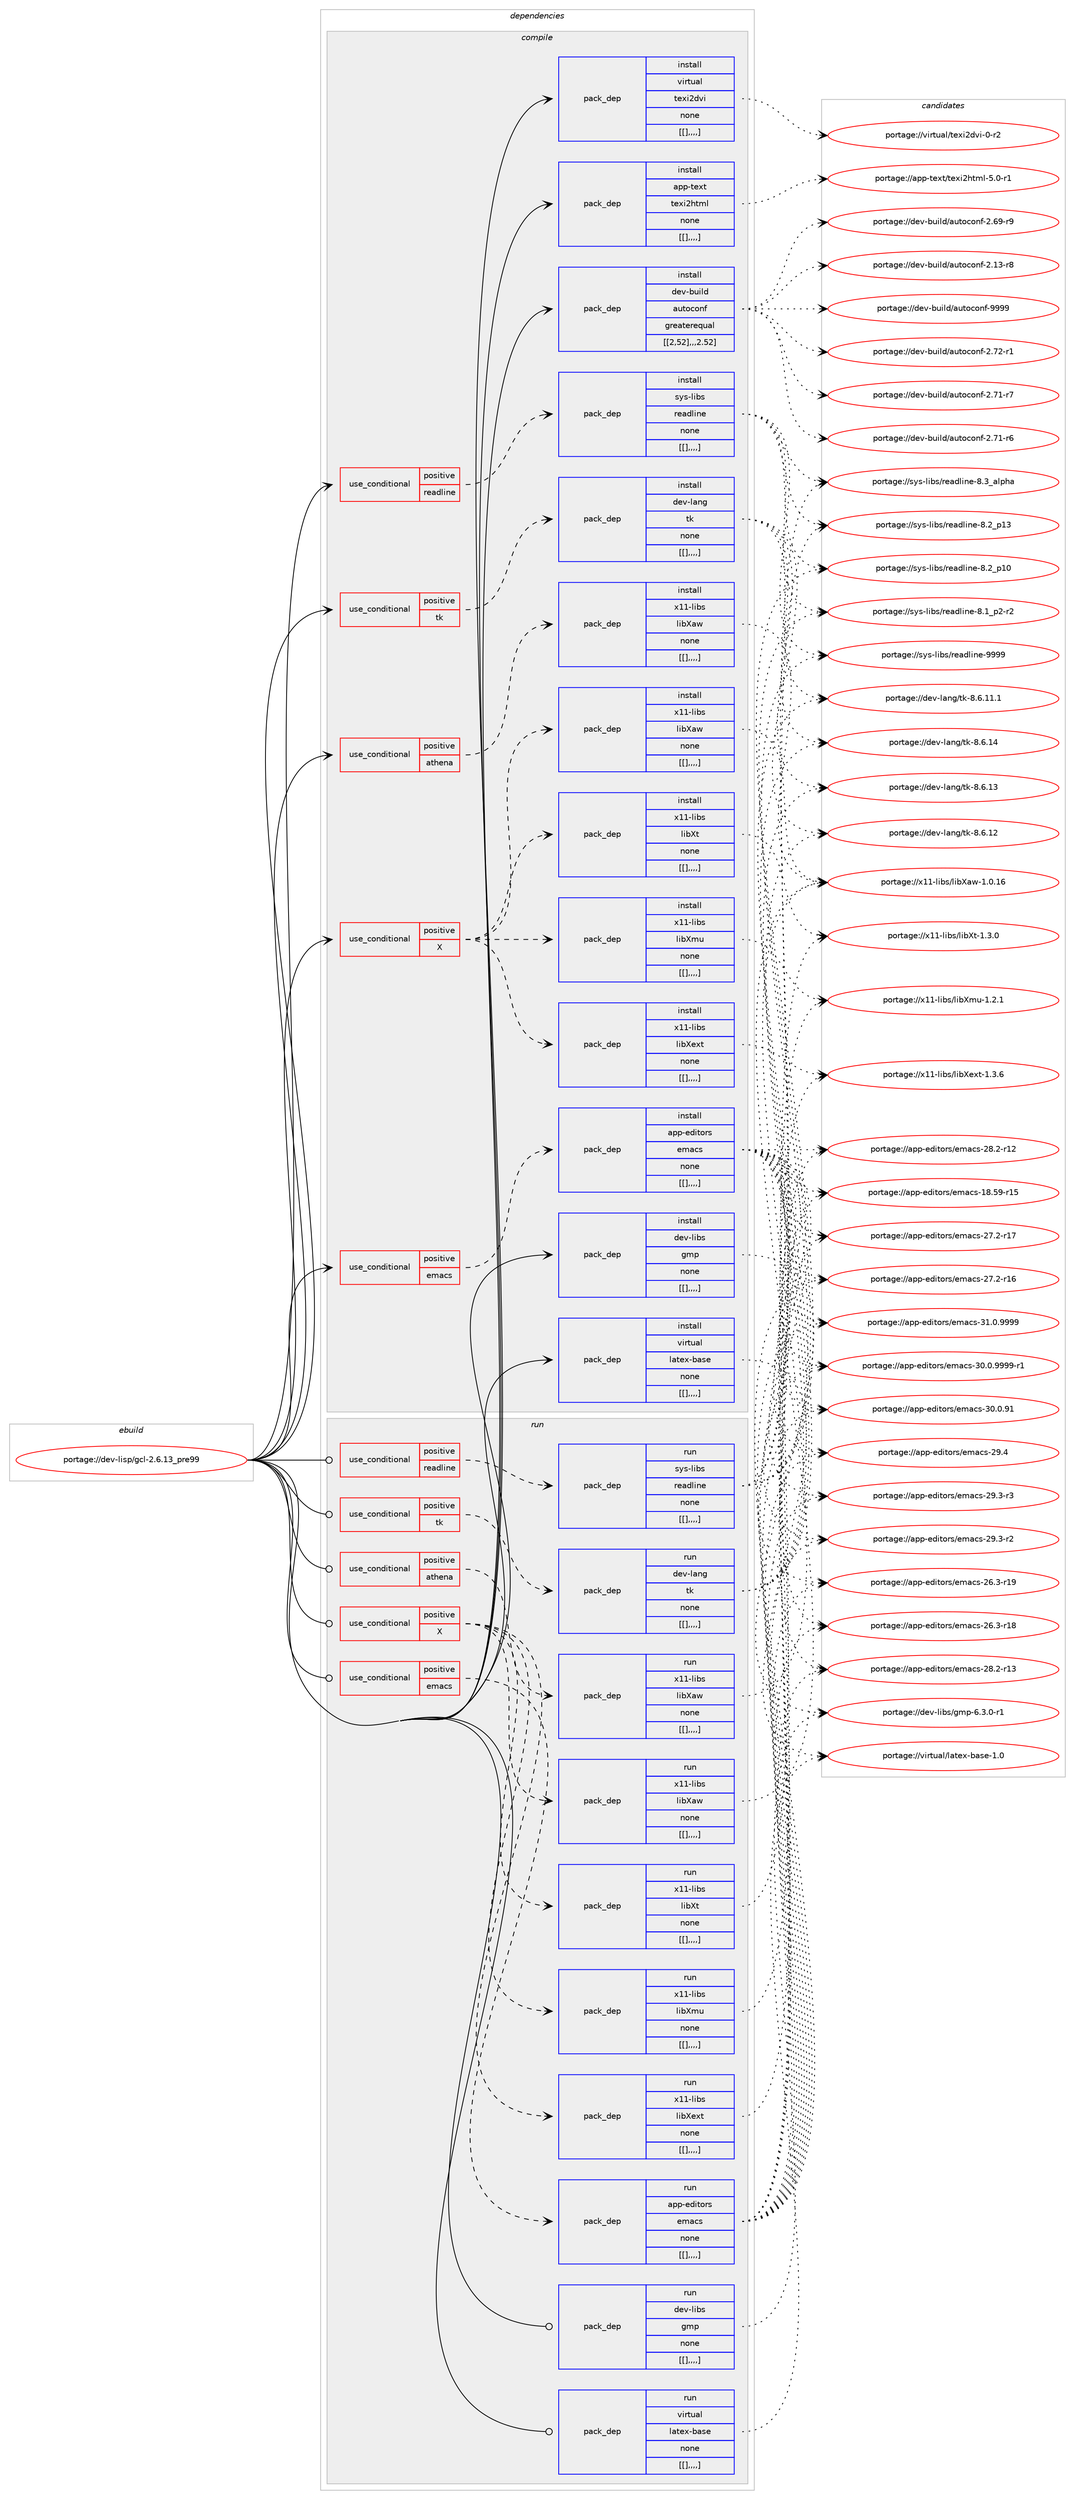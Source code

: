 digraph prolog {

# *************
# Graph options
# *************

newrank=true;
concentrate=true;
compound=true;
graph [rankdir=LR,fontname=Helvetica,fontsize=10,ranksep=1.5];#, ranksep=2.5, nodesep=0.2];
edge  [arrowhead=vee];
node  [fontname=Helvetica,fontsize=10];

# **********
# The ebuild
# **********

subgraph cluster_leftcol {
color=gray;
label=<<i>ebuild</i>>;
id [label="portage://dev-lisp/gcl-2.6.13_pre99", color=red, width=4, href="../dev-lisp/gcl-2.6.13_pre99.svg"];
}

# ****************
# The dependencies
# ****************

subgraph cluster_midcol {
color=gray;
label=<<i>dependencies</i>>;
subgraph cluster_compile {
fillcolor="#eeeeee";
style=filled;
label=<<i>compile</i>>;
subgraph cond29410 {
dependency117045 [label=<<TABLE BORDER="0" CELLBORDER="1" CELLSPACING="0" CELLPADDING="4"><TR><TD ROWSPAN="3" CELLPADDING="10">use_conditional</TD></TR><TR><TD>positive</TD></TR><TR><TD>X</TD></TR></TABLE>>, shape=none, color=red];
subgraph pack86466 {
dependency117046 [label=<<TABLE BORDER="0" CELLBORDER="1" CELLSPACING="0" CELLPADDING="4" WIDTH="220"><TR><TD ROWSPAN="6" CELLPADDING="30">pack_dep</TD></TR><TR><TD WIDTH="110">install</TD></TR><TR><TD>x11-libs</TD></TR><TR><TD>libXt</TD></TR><TR><TD>none</TD></TR><TR><TD>[[],,,,]</TD></TR></TABLE>>, shape=none, color=blue];
}
dependency117045:e -> dependency117046:w [weight=20,style="dashed",arrowhead="vee"];
subgraph pack86467 {
dependency117047 [label=<<TABLE BORDER="0" CELLBORDER="1" CELLSPACING="0" CELLPADDING="4" WIDTH="220"><TR><TD ROWSPAN="6" CELLPADDING="30">pack_dep</TD></TR><TR><TD WIDTH="110">install</TD></TR><TR><TD>x11-libs</TD></TR><TR><TD>libXext</TD></TR><TR><TD>none</TD></TR><TR><TD>[[],,,,]</TD></TR></TABLE>>, shape=none, color=blue];
}
dependency117045:e -> dependency117047:w [weight=20,style="dashed",arrowhead="vee"];
subgraph pack86468 {
dependency117048 [label=<<TABLE BORDER="0" CELLBORDER="1" CELLSPACING="0" CELLPADDING="4" WIDTH="220"><TR><TD ROWSPAN="6" CELLPADDING="30">pack_dep</TD></TR><TR><TD WIDTH="110">install</TD></TR><TR><TD>x11-libs</TD></TR><TR><TD>libXmu</TD></TR><TR><TD>none</TD></TR><TR><TD>[[],,,,]</TD></TR></TABLE>>, shape=none, color=blue];
}
dependency117045:e -> dependency117048:w [weight=20,style="dashed",arrowhead="vee"];
subgraph pack86469 {
dependency117049 [label=<<TABLE BORDER="0" CELLBORDER="1" CELLSPACING="0" CELLPADDING="4" WIDTH="220"><TR><TD ROWSPAN="6" CELLPADDING="30">pack_dep</TD></TR><TR><TD WIDTH="110">install</TD></TR><TR><TD>x11-libs</TD></TR><TR><TD>libXaw</TD></TR><TR><TD>none</TD></TR><TR><TD>[[],,,,]</TD></TR></TABLE>>, shape=none, color=blue];
}
dependency117045:e -> dependency117049:w [weight=20,style="dashed",arrowhead="vee"];
}
id:e -> dependency117045:w [weight=20,style="solid",arrowhead="vee"];
subgraph cond29411 {
dependency117050 [label=<<TABLE BORDER="0" CELLBORDER="1" CELLSPACING="0" CELLPADDING="4"><TR><TD ROWSPAN="3" CELLPADDING="10">use_conditional</TD></TR><TR><TD>positive</TD></TR><TR><TD>athena</TD></TR></TABLE>>, shape=none, color=red];
subgraph pack86470 {
dependency117051 [label=<<TABLE BORDER="0" CELLBORDER="1" CELLSPACING="0" CELLPADDING="4" WIDTH="220"><TR><TD ROWSPAN="6" CELLPADDING="30">pack_dep</TD></TR><TR><TD WIDTH="110">install</TD></TR><TR><TD>x11-libs</TD></TR><TR><TD>libXaw</TD></TR><TR><TD>none</TD></TR><TR><TD>[[],,,,]</TD></TR></TABLE>>, shape=none, color=blue];
}
dependency117050:e -> dependency117051:w [weight=20,style="dashed",arrowhead="vee"];
}
id:e -> dependency117050:w [weight=20,style="solid",arrowhead="vee"];
subgraph cond29412 {
dependency117052 [label=<<TABLE BORDER="0" CELLBORDER="1" CELLSPACING="0" CELLPADDING="4"><TR><TD ROWSPAN="3" CELLPADDING="10">use_conditional</TD></TR><TR><TD>positive</TD></TR><TR><TD>emacs</TD></TR></TABLE>>, shape=none, color=red];
subgraph pack86471 {
dependency117053 [label=<<TABLE BORDER="0" CELLBORDER="1" CELLSPACING="0" CELLPADDING="4" WIDTH="220"><TR><TD ROWSPAN="6" CELLPADDING="30">pack_dep</TD></TR><TR><TD WIDTH="110">install</TD></TR><TR><TD>app-editors</TD></TR><TR><TD>emacs</TD></TR><TR><TD>none</TD></TR><TR><TD>[[],,,,]</TD></TR></TABLE>>, shape=none, color=blue];
}
dependency117052:e -> dependency117053:w [weight=20,style="dashed",arrowhead="vee"];
}
id:e -> dependency117052:w [weight=20,style="solid",arrowhead="vee"];
subgraph cond29413 {
dependency117054 [label=<<TABLE BORDER="0" CELLBORDER="1" CELLSPACING="0" CELLPADDING="4"><TR><TD ROWSPAN="3" CELLPADDING="10">use_conditional</TD></TR><TR><TD>positive</TD></TR><TR><TD>readline</TD></TR></TABLE>>, shape=none, color=red];
subgraph pack86472 {
dependency117055 [label=<<TABLE BORDER="0" CELLBORDER="1" CELLSPACING="0" CELLPADDING="4" WIDTH="220"><TR><TD ROWSPAN="6" CELLPADDING="30">pack_dep</TD></TR><TR><TD WIDTH="110">install</TD></TR><TR><TD>sys-libs</TD></TR><TR><TD>readline</TD></TR><TR><TD>none</TD></TR><TR><TD>[[],,,,]</TD></TR></TABLE>>, shape=none, color=blue];
}
dependency117054:e -> dependency117055:w [weight=20,style="dashed",arrowhead="vee"];
}
id:e -> dependency117054:w [weight=20,style="solid",arrowhead="vee"];
subgraph cond29414 {
dependency117056 [label=<<TABLE BORDER="0" CELLBORDER="1" CELLSPACING="0" CELLPADDING="4"><TR><TD ROWSPAN="3" CELLPADDING="10">use_conditional</TD></TR><TR><TD>positive</TD></TR><TR><TD>tk</TD></TR></TABLE>>, shape=none, color=red];
subgraph pack86473 {
dependency117057 [label=<<TABLE BORDER="0" CELLBORDER="1" CELLSPACING="0" CELLPADDING="4" WIDTH="220"><TR><TD ROWSPAN="6" CELLPADDING="30">pack_dep</TD></TR><TR><TD WIDTH="110">install</TD></TR><TR><TD>dev-lang</TD></TR><TR><TD>tk</TD></TR><TR><TD>none</TD></TR><TR><TD>[[],,,,]</TD></TR></TABLE>>, shape=none, color=blue];
}
dependency117056:e -> dependency117057:w [weight=20,style="dashed",arrowhead="vee"];
}
id:e -> dependency117056:w [weight=20,style="solid",arrowhead="vee"];
subgraph pack86474 {
dependency117058 [label=<<TABLE BORDER="0" CELLBORDER="1" CELLSPACING="0" CELLPADDING="4" WIDTH="220"><TR><TD ROWSPAN="6" CELLPADDING="30">pack_dep</TD></TR><TR><TD WIDTH="110">install</TD></TR><TR><TD>app-text</TD></TR><TR><TD>texi2html</TD></TR><TR><TD>none</TD></TR><TR><TD>[[],,,,]</TD></TR></TABLE>>, shape=none, color=blue];
}
id:e -> dependency117058:w [weight=20,style="solid",arrowhead="vee"];
subgraph pack86475 {
dependency117059 [label=<<TABLE BORDER="0" CELLBORDER="1" CELLSPACING="0" CELLPADDING="4" WIDTH="220"><TR><TD ROWSPAN="6" CELLPADDING="30">pack_dep</TD></TR><TR><TD WIDTH="110">install</TD></TR><TR><TD>dev-build</TD></TR><TR><TD>autoconf</TD></TR><TR><TD>greaterequal</TD></TR><TR><TD>[[2,52],,,2.52]</TD></TR></TABLE>>, shape=none, color=blue];
}
id:e -> dependency117059:w [weight=20,style="solid",arrowhead="vee"];
subgraph pack86476 {
dependency117060 [label=<<TABLE BORDER="0" CELLBORDER="1" CELLSPACING="0" CELLPADDING="4" WIDTH="220"><TR><TD ROWSPAN="6" CELLPADDING="30">pack_dep</TD></TR><TR><TD WIDTH="110">install</TD></TR><TR><TD>dev-libs</TD></TR><TR><TD>gmp</TD></TR><TR><TD>none</TD></TR><TR><TD>[[],,,,]</TD></TR></TABLE>>, shape=none, color=blue];
}
id:e -> dependency117060:w [weight=20,style="solid",arrowhead="vee"];
subgraph pack86477 {
dependency117061 [label=<<TABLE BORDER="0" CELLBORDER="1" CELLSPACING="0" CELLPADDING="4" WIDTH="220"><TR><TD ROWSPAN="6" CELLPADDING="30">pack_dep</TD></TR><TR><TD WIDTH="110">install</TD></TR><TR><TD>virtual</TD></TR><TR><TD>latex-base</TD></TR><TR><TD>none</TD></TR><TR><TD>[[],,,,]</TD></TR></TABLE>>, shape=none, color=blue];
}
id:e -> dependency117061:w [weight=20,style="solid",arrowhead="vee"];
subgraph pack86478 {
dependency117062 [label=<<TABLE BORDER="0" CELLBORDER="1" CELLSPACING="0" CELLPADDING="4" WIDTH="220"><TR><TD ROWSPAN="6" CELLPADDING="30">pack_dep</TD></TR><TR><TD WIDTH="110">install</TD></TR><TR><TD>virtual</TD></TR><TR><TD>texi2dvi</TD></TR><TR><TD>none</TD></TR><TR><TD>[[],,,,]</TD></TR></TABLE>>, shape=none, color=blue];
}
id:e -> dependency117062:w [weight=20,style="solid",arrowhead="vee"];
}
subgraph cluster_compileandrun {
fillcolor="#eeeeee";
style=filled;
label=<<i>compile and run</i>>;
}
subgraph cluster_run {
fillcolor="#eeeeee";
style=filled;
label=<<i>run</i>>;
subgraph cond29415 {
dependency117063 [label=<<TABLE BORDER="0" CELLBORDER="1" CELLSPACING="0" CELLPADDING="4"><TR><TD ROWSPAN="3" CELLPADDING="10">use_conditional</TD></TR><TR><TD>positive</TD></TR><TR><TD>X</TD></TR></TABLE>>, shape=none, color=red];
subgraph pack86479 {
dependency117064 [label=<<TABLE BORDER="0" CELLBORDER="1" CELLSPACING="0" CELLPADDING="4" WIDTH="220"><TR><TD ROWSPAN="6" CELLPADDING="30">pack_dep</TD></TR><TR><TD WIDTH="110">run</TD></TR><TR><TD>x11-libs</TD></TR><TR><TD>libXt</TD></TR><TR><TD>none</TD></TR><TR><TD>[[],,,,]</TD></TR></TABLE>>, shape=none, color=blue];
}
dependency117063:e -> dependency117064:w [weight=20,style="dashed",arrowhead="vee"];
subgraph pack86480 {
dependency117065 [label=<<TABLE BORDER="0" CELLBORDER="1" CELLSPACING="0" CELLPADDING="4" WIDTH="220"><TR><TD ROWSPAN="6" CELLPADDING="30">pack_dep</TD></TR><TR><TD WIDTH="110">run</TD></TR><TR><TD>x11-libs</TD></TR><TR><TD>libXext</TD></TR><TR><TD>none</TD></TR><TR><TD>[[],,,,]</TD></TR></TABLE>>, shape=none, color=blue];
}
dependency117063:e -> dependency117065:w [weight=20,style="dashed",arrowhead="vee"];
subgraph pack86481 {
dependency117066 [label=<<TABLE BORDER="0" CELLBORDER="1" CELLSPACING="0" CELLPADDING="4" WIDTH="220"><TR><TD ROWSPAN="6" CELLPADDING="30">pack_dep</TD></TR><TR><TD WIDTH="110">run</TD></TR><TR><TD>x11-libs</TD></TR><TR><TD>libXmu</TD></TR><TR><TD>none</TD></TR><TR><TD>[[],,,,]</TD></TR></TABLE>>, shape=none, color=blue];
}
dependency117063:e -> dependency117066:w [weight=20,style="dashed",arrowhead="vee"];
subgraph pack86482 {
dependency117067 [label=<<TABLE BORDER="0" CELLBORDER="1" CELLSPACING="0" CELLPADDING="4" WIDTH="220"><TR><TD ROWSPAN="6" CELLPADDING="30">pack_dep</TD></TR><TR><TD WIDTH="110">run</TD></TR><TR><TD>x11-libs</TD></TR><TR><TD>libXaw</TD></TR><TR><TD>none</TD></TR><TR><TD>[[],,,,]</TD></TR></TABLE>>, shape=none, color=blue];
}
dependency117063:e -> dependency117067:w [weight=20,style="dashed",arrowhead="vee"];
}
id:e -> dependency117063:w [weight=20,style="solid",arrowhead="odot"];
subgraph cond29416 {
dependency117068 [label=<<TABLE BORDER="0" CELLBORDER="1" CELLSPACING="0" CELLPADDING="4"><TR><TD ROWSPAN="3" CELLPADDING="10">use_conditional</TD></TR><TR><TD>positive</TD></TR><TR><TD>athena</TD></TR></TABLE>>, shape=none, color=red];
subgraph pack86483 {
dependency117069 [label=<<TABLE BORDER="0" CELLBORDER="1" CELLSPACING="0" CELLPADDING="4" WIDTH="220"><TR><TD ROWSPAN="6" CELLPADDING="30">pack_dep</TD></TR><TR><TD WIDTH="110">run</TD></TR><TR><TD>x11-libs</TD></TR><TR><TD>libXaw</TD></TR><TR><TD>none</TD></TR><TR><TD>[[],,,,]</TD></TR></TABLE>>, shape=none, color=blue];
}
dependency117068:e -> dependency117069:w [weight=20,style="dashed",arrowhead="vee"];
}
id:e -> dependency117068:w [weight=20,style="solid",arrowhead="odot"];
subgraph cond29417 {
dependency117070 [label=<<TABLE BORDER="0" CELLBORDER="1" CELLSPACING="0" CELLPADDING="4"><TR><TD ROWSPAN="3" CELLPADDING="10">use_conditional</TD></TR><TR><TD>positive</TD></TR><TR><TD>emacs</TD></TR></TABLE>>, shape=none, color=red];
subgraph pack86484 {
dependency117071 [label=<<TABLE BORDER="0" CELLBORDER="1" CELLSPACING="0" CELLPADDING="4" WIDTH="220"><TR><TD ROWSPAN="6" CELLPADDING="30">pack_dep</TD></TR><TR><TD WIDTH="110">run</TD></TR><TR><TD>app-editors</TD></TR><TR><TD>emacs</TD></TR><TR><TD>none</TD></TR><TR><TD>[[],,,,]</TD></TR></TABLE>>, shape=none, color=blue];
}
dependency117070:e -> dependency117071:w [weight=20,style="dashed",arrowhead="vee"];
}
id:e -> dependency117070:w [weight=20,style="solid",arrowhead="odot"];
subgraph cond29418 {
dependency117072 [label=<<TABLE BORDER="0" CELLBORDER="1" CELLSPACING="0" CELLPADDING="4"><TR><TD ROWSPAN="3" CELLPADDING="10">use_conditional</TD></TR><TR><TD>positive</TD></TR><TR><TD>readline</TD></TR></TABLE>>, shape=none, color=red];
subgraph pack86485 {
dependency117073 [label=<<TABLE BORDER="0" CELLBORDER="1" CELLSPACING="0" CELLPADDING="4" WIDTH="220"><TR><TD ROWSPAN="6" CELLPADDING="30">pack_dep</TD></TR><TR><TD WIDTH="110">run</TD></TR><TR><TD>sys-libs</TD></TR><TR><TD>readline</TD></TR><TR><TD>none</TD></TR><TR><TD>[[],,,,]</TD></TR></TABLE>>, shape=none, color=blue];
}
dependency117072:e -> dependency117073:w [weight=20,style="dashed",arrowhead="vee"];
}
id:e -> dependency117072:w [weight=20,style="solid",arrowhead="odot"];
subgraph cond29419 {
dependency117074 [label=<<TABLE BORDER="0" CELLBORDER="1" CELLSPACING="0" CELLPADDING="4"><TR><TD ROWSPAN="3" CELLPADDING="10">use_conditional</TD></TR><TR><TD>positive</TD></TR><TR><TD>tk</TD></TR></TABLE>>, shape=none, color=red];
subgraph pack86486 {
dependency117075 [label=<<TABLE BORDER="0" CELLBORDER="1" CELLSPACING="0" CELLPADDING="4" WIDTH="220"><TR><TD ROWSPAN="6" CELLPADDING="30">pack_dep</TD></TR><TR><TD WIDTH="110">run</TD></TR><TR><TD>dev-lang</TD></TR><TR><TD>tk</TD></TR><TR><TD>none</TD></TR><TR><TD>[[],,,,]</TD></TR></TABLE>>, shape=none, color=blue];
}
dependency117074:e -> dependency117075:w [weight=20,style="dashed",arrowhead="vee"];
}
id:e -> dependency117074:w [weight=20,style="solid",arrowhead="odot"];
subgraph pack86487 {
dependency117076 [label=<<TABLE BORDER="0" CELLBORDER="1" CELLSPACING="0" CELLPADDING="4" WIDTH="220"><TR><TD ROWSPAN="6" CELLPADDING="30">pack_dep</TD></TR><TR><TD WIDTH="110">run</TD></TR><TR><TD>dev-libs</TD></TR><TR><TD>gmp</TD></TR><TR><TD>none</TD></TR><TR><TD>[[],,,,]</TD></TR></TABLE>>, shape=none, color=blue];
}
id:e -> dependency117076:w [weight=20,style="solid",arrowhead="odot"];
subgraph pack86488 {
dependency117077 [label=<<TABLE BORDER="0" CELLBORDER="1" CELLSPACING="0" CELLPADDING="4" WIDTH="220"><TR><TD ROWSPAN="6" CELLPADDING="30">pack_dep</TD></TR><TR><TD WIDTH="110">run</TD></TR><TR><TD>virtual</TD></TR><TR><TD>latex-base</TD></TR><TR><TD>none</TD></TR><TR><TD>[[],,,,]</TD></TR></TABLE>>, shape=none, color=blue];
}
id:e -> dependency117077:w [weight=20,style="solid",arrowhead="odot"];
}
}

# **************
# The candidates
# **************

subgraph cluster_choices {
rank=same;
color=gray;
label=<<i>candidates</i>>;

subgraph choice86466 {
color=black;
nodesep=1;
choice12049494510810598115471081059888116454946514648 [label="portage://x11-libs/libXt-1.3.0", color=red, width=4,href="../x11-libs/libXt-1.3.0.svg"];
dependency117046:e -> choice12049494510810598115471081059888116454946514648:w [style=dotted,weight="100"];
}
subgraph choice86467 {
color=black;
nodesep=1;
choice12049494510810598115471081059888101120116454946514654 [label="portage://x11-libs/libXext-1.3.6", color=red, width=4,href="../x11-libs/libXext-1.3.6.svg"];
dependency117047:e -> choice12049494510810598115471081059888101120116454946514654:w [style=dotted,weight="100"];
}
subgraph choice86468 {
color=black;
nodesep=1;
choice12049494510810598115471081059888109117454946504649 [label="portage://x11-libs/libXmu-1.2.1", color=red, width=4,href="../x11-libs/libXmu-1.2.1.svg"];
dependency117048:e -> choice12049494510810598115471081059888109117454946504649:w [style=dotted,weight="100"];
}
subgraph choice86469 {
color=black;
nodesep=1;
choice120494945108105981154710810598889711945494648464954 [label="portage://x11-libs/libXaw-1.0.16", color=red, width=4,href="../x11-libs/libXaw-1.0.16.svg"];
dependency117049:e -> choice120494945108105981154710810598889711945494648464954:w [style=dotted,weight="100"];
}
subgraph choice86470 {
color=black;
nodesep=1;
choice120494945108105981154710810598889711945494648464954 [label="portage://x11-libs/libXaw-1.0.16", color=red, width=4,href="../x11-libs/libXaw-1.0.16.svg"];
dependency117051:e -> choice120494945108105981154710810598889711945494648464954:w [style=dotted,weight="100"];
}
subgraph choice86471 {
color=black;
nodesep=1;
choice971121124510110010511611111411547101109979911545514946484657575757 [label="portage://app-editors/emacs-31.0.9999", color=red, width=4,href="../app-editors/emacs-31.0.9999.svg"];
choice9711211245101100105116111114115471011099799115455148464846575757574511449 [label="portage://app-editors/emacs-30.0.9999-r1", color=red, width=4,href="../app-editors/emacs-30.0.9999-r1.svg"];
choice97112112451011001051161111141154710110997991154551484648465749 [label="portage://app-editors/emacs-30.0.91", color=red, width=4,href="../app-editors/emacs-30.0.91.svg"];
choice97112112451011001051161111141154710110997991154550574652 [label="portage://app-editors/emacs-29.4", color=red, width=4,href="../app-editors/emacs-29.4.svg"];
choice971121124510110010511611111411547101109979911545505746514511451 [label="portage://app-editors/emacs-29.3-r3", color=red, width=4,href="../app-editors/emacs-29.3-r3.svg"];
choice971121124510110010511611111411547101109979911545505746514511450 [label="portage://app-editors/emacs-29.3-r2", color=red, width=4,href="../app-editors/emacs-29.3-r2.svg"];
choice97112112451011001051161111141154710110997991154550564650451144951 [label="portage://app-editors/emacs-28.2-r13", color=red, width=4,href="../app-editors/emacs-28.2-r13.svg"];
choice97112112451011001051161111141154710110997991154550564650451144950 [label="portage://app-editors/emacs-28.2-r12", color=red, width=4,href="../app-editors/emacs-28.2-r12.svg"];
choice97112112451011001051161111141154710110997991154550554650451144955 [label="portage://app-editors/emacs-27.2-r17", color=red, width=4,href="../app-editors/emacs-27.2-r17.svg"];
choice97112112451011001051161111141154710110997991154550554650451144954 [label="portage://app-editors/emacs-27.2-r16", color=red, width=4,href="../app-editors/emacs-27.2-r16.svg"];
choice97112112451011001051161111141154710110997991154550544651451144957 [label="portage://app-editors/emacs-26.3-r19", color=red, width=4,href="../app-editors/emacs-26.3-r19.svg"];
choice97112112451011001051161111141154710110997991154550544651451144956 [label="portage://app-editors/emacs-26.3-r18", color=red, width=4,href="../app-editors/emacs-26.3-r18.svg"];
choice9711211245101100105116111114115471011099799115454956465357451144953 [label="portage://app-editors/emacs-18.59-r15", color=red, width=4,href="../app-editors/emacs-18.59-r15.svg"];
dependency117053:e -> choice971121124510110010511611111411547101109979911545514946484657575757:w [style=dotted,weight="100"];
dependency117053:e -> choice9711211245101100105116111114115471011099799115455148464846575757574511449:w [style=dotted,weight="100"];
dependency117053:e -> choice97112112451011001051161111141154710110997991154551484648465749:w [style=dotted,weight="100"];
dependency117053:e -> choice97112112451011001051161111141154710110997991154550574652:w [style=dotted,weight="100"];
dependency117053:e -> choice971121124510110010511611111411547101109979911545505746514511451:w [style=dotted,weight="100"];
dependency117053:e -> choice971121124510110010511611111411547101109979911545505746514511450:w [style=dotted,weight="100"];
dependency117053:e -> choice97112112451011001051161111141154710110997991154550564650451144951:w [style=dotted,weight="100"];
dependency117053:e -> choice97112112451011001051161111141154710110997991154550564650451144950:w [style=dotted,weight="100"];
dependency117053:e -> choice97112112451011001051161111141154710110997991154550554650451144955:w [style=dotted,weight="100"];
dependency117053:e -> choice97112112451011001051161111141154710110997991154550554650451144954:w [style=dotted,weight="100"];
dependency117053:e -> choice97112112451011001051161111141154710110997991154550544651451144957:w [style=dotted,weight="100"];
dependency117053:e -> choice97112112451011001051161111141154710110997991154550544651451144956:w [style=dotted,weight="100"];
dependency117053:e -> choice9711211245101100105116111114115471011099799115454956465357451144953:w [style=dotted,weight="100"];
}
subgraph choice86472 {
color=black;
nodesep=1;
choice115121115451081059811547114101971001081051101014557575757 [label="portage://sys-libs/readline-9999", color=red, width=4,href="../sys-libs/readline-9999.svg"];
choice1151211154510810598115471141019710010810511010145564651959710811210497 [label="portage://sys-libs/readline-8.3_alpha", color=red, width=4,href="../sys-libs/readline-8.3_alpha.svg"];
choice1151211154510810598115471141019710010810511010145564650951124951 [label="portage://sys-libs/readline-8.2_p13", color=red, width=4,href="../sys-libs/readline-8.2_p13.svg"];
choice1151211154510810598115471141019710010810511010145564650951124948 [label="portage://sys-libs/readline-8.2_p10", color=red, width=4,href="../sys-libs/readline-8.2_p10.svg"];
choice115121115451081059811547114101971001081051101014556464995112504511450 [label="portage://sys-libs/readline-8.1_p2-r2", color=red, width=4,href="../sys-libs/readline-8.1_p2-r2.svg"];
dependency117055:e -> choice115121115451081059811547114101971001081051101014557575757:w [style=dotted,weight="100"];
dependency117055:e -> choice1151211154510810598115471141019710010810511010145564651959710811210497:w [style=dotted,weight="100"];
dependency117055:e -> choice1151211154510810598115471141019710010810511010145564650951124951:w [style=dotted,weight="100"];
dependency117055:e -> choice1151211154510810598115471141019710010810511010145564650951124948:w [style=dotted,weight="100"];
dependency117055:e -> choice115121115451081059811547114101971001081051101014556464995112504511450:w [style=dotted,weight="100"];
}
subgraph choice86473 {
color=black;
nodesep=1;
choice10010111845108971101034711610745564654464952 [label="portage://dev-lang/tk-8.6.14", color=red, width=4,href="../dev-lang/tk-8.6.14.svg"];
choice10010111845108971101034711610745564654464951 [label="portage://dev-lang/tk-8.6.13", color=red, width=4,href="../dev-lang/tk-8.6.13.svg"];
choice10010111845108971101034711610745564654464950 [label="portage://dev-lang/tk-8.6.12", color=red, width=4,href="../dev-lang/tk-8.6.12.svg"];
choice100101118451089711010347116107455646544649494649 [label="portage://dev-lang/tk-8.6.11.1", color=red, width=4,href="../dev-lang/tk-8.6.11.1.svg"];
dependency117057:e -> choice10010111845108971101034711610745564654464952:w [style=dotted,weight="100"];
dependency117057:e -> choice10010111845108971101034711610745564654464951:w [style=dotted,weight="100"];
dependency117057:e -> choice10010111845108971101034711610745564654464950:w [style=dotted,weight="100"];
dependency117057:e -> choice100101118451089711010347116107455646544649494649:w [style=dotted,weight="100"];
}
subgraph choice86474 {
color=black;
nodesep=1;
choice97112112451161011201164711610112010550104116109108455346484511449 [label="portage://app-text/texi2html-5.0-r1", color=red, width=4,href="../app-text/texi2html-5.0-r1.svg"];
dependency117058:e -> choice97112112451161011201164711610112010550104116109108455346484511449:w [style=dotted,weight="100"];
}
subgraph choice86475 {
color=black;
nodesep=1;
choice10010111845981171051081004797117116111991111101024557575757 [label="portage://dev-build/autoconf-9999", color=red, width=4,href="../dev-build/autoconf-9999.svg"];
choice100101118459811710510810047971171161119911111010245504655504511449 [label="portage://dev-build/autoconf-2.72-r1", color=red, width=4,href="../dev-build/autoconf-2.72-r1.svg"];
choice100101118459811710510810047971171161119911111010245504655494511455 [label="portage://dev-build/autoconf-2.71-r7", color=red, width=4,href="../dev-build/autoconf-2.71-r7.svg"];
choice100101118459811710510810047971171161119911111010245504655494511454 [label="portage://dev-build/autoconf-2.71-r6", color=red, width=4,href="../dev-build/autoconf-2.71-r6.svg"];
choice100101118459811710510810047971171161119911111010245504654574511457 [label="portage://dev-build/autoconf-2.69-r9", color=red, width=4,href="../dev-build/autoconf-2.69-r9.svg"];
choice100101118459811710510810047971171161119911111010245504649514511456 [label="portage://dev-build/autoconf-2.13-r8", color=red, width=4,href="../dev-build/autoconf-2.13-r8.svg"];
dependency117059:e -> choice10010111845981171051081004797117116111991111101024557575757:w [style=dotted,weight="100"];
dependency117059:e -> choice100101118459811710510810047971171161119911111010245504655504511449:w [style=dotted,weight="100"];
dependency117059:e -> choice100101118459811710510810047971171161119911111010245504655494511455:w [style=dotted,weight="100"];
dependency117059:e -> choice100101118459811710510810047971171161119911111010245504655494511454:w [style=dotted,weight="100"];
dependency117059:e -> choice100101118459811710510810047971171161119911111010245504654574511457:w [style=dotted,weight="100"];
dependency117059:e -> choice100101118459811710510810047971171161119911111010245504649514511456:w [style=dotted,weight="100"];
}
subgraph choice86476 {
color=black;
nodesep=1;
choice1001011184510810598115471031091124554465146484511449 [label="portage://dev-libs/gmp-6.3.0-r1", color=red, width=4,href="../dev-libs/gmp-6.3.0-r1.svg"];
dependency117060:e -> choice1001011184510810598115471031091124554465146484511449:w [style=dotted,weight="100"];
}
subgraph choice86477 {
color=black;
nodesep=1;
choice11810511411611797108471089711610112045989711510145494648 [label="portage://virtual/latex-base-1.0", color=red, width=4,href="../virtual/latex-base-1.0.svg"];
dependency117061:e -> choice11810511411611797108471089711610112045989711510145494648:w [style=dotted,weight="100"];
}
subgraph choice86478 {
color=black;
nodesep=1;
choice11810511411611797108471161011201055010011810545484511450 [label="portage://virtual/texi2dvi-0-r2", color=red, width=4,href="../virtual/texi2dvi-0-r2.svg"];
dependency117062:e -> choice11810511411611797108471161011201055010011810545484511450:w [style=dotted,weight="100"];
}
subgraph choice86479 {
color=black;
nodesep=1;
choice12049494510810598115471081059888116454946514648 [label="portage://x11-libs/libXt-1.3.0", color=red, width=4,href="../x11-libs/libXt-1.3.0.svg"];
dependency117064:e -> choice12049494510810598115471081059888116454946514648:w [style=dotted,weight="100"];
}
subgraph choice86480 {
color=black;
nodesep=1;
choice12049494510810598115471081059888101120116454946514654 [label="portage://x11-libs/libXext-1.3.6", color=red, width=4,href="../x11-libs/libXext-1.3.6.svg"];
dependency117065:e -> choice12049494510810598115471081059888101120116454946514654:w [style=dotted,weight="100"];
}
subgraph choice86481 {
color=black;
nodesep=1;
choice12049494510810598115471081059888109117454946504649 [label="portage://x11-libs/libXmu-1.2.1", color=red, width=4,href="../x11-libs/libXmu-1.2.1.svg"];
dependency117066:e -> choice12049494510810598115471081059888109117454946504649:w [style=dotted,weight="100"];
}
subgraph choice86482 {
color=black;
nodesep=1;
choice120494945108105981154710810598889711945494648464954 [label="portage://x11-libs/libXaw-1.0.16", color=red, width=4,href="../x11-libs/libXaw-1.0.16.svg"];
dependency117067:e -> choice120494945108105981154710810598889711945494648464954:w [style=dotted,weight="100"];
}
subgraph choice86483 {
color=black;
nodesep=1;
choice120494945108105981154710810598889711945494648464954 [label="portage://x11-libs/libXaw-1.0.16", color=red, width=4,href="../x11-libs/libXaw-1.0.16.svg"];
dependency117069:e -> choice120494945108105981154710810598889711945494648464954:w [style=dotted,weight="100"];
}
subgraph choice86484 {
color=black;
nodesep=1;
choice971121124510110010511611111411547101109979911545514946484657575757 [label="portage://app-editors/emacs-31.0.9999", color=red, width=4,href="../app-editors/emacs-31.0.9999.svg"];
choice9711211245101100105116111114115471011099799115455148464846575757574511449 [label="portage://app-editors/emacs-30.0.9999-r1", color=red, width=4,href="../app-editors/emacs-30.0.9999-r1.svg"];
choice97112112451011001051161111141154710110997991154551484648465749 [label="portage://app-editors/emacs-30.0.91", color=red, width=4,href="../app-editors/emacs-30.0.91.svg"];
choice97112112451011001051161111141154710110997991154550574652 [label="portage://app-editors/emacs-29.4", color=red, width=4,href="../app-editors/emacs-29.4.svg"];
choice971121124510110010511611111411547101109979911545505746514511451 [label="portage://app-editors/emacs-29.3-r3", color=red, width=4,href="../app-editors/emacs-29.3-r3.svg"];
choice971121124510110010511611111411547101109979911545505746514511450 [label="portage://app-editors/emacs-29.3-r2", color=red, width=4,href="../app-editors/emacs-29.3-r2.svg"];
choice97112112451011001051161111141154710110997991154550564650451144951 [label="portage://app-editors/emacs-28.2-r13", color=red, width=4,href="../app-editors/emacs-28.2-r13.svg"];
choice97112112451011001051161111141154710110997991154550564650451144950 [label="portage://app-editors/emacs-28.2-r12", color=red, width=4,href="../app-editors/emacs-28.2-r12.svg"];
choice97112112451011001051161111141154710110997991154550554650451144955 [label="portage://app-editors/emacs-27.2-r17", color=red, width=4,href="../app-editors/emacs-27.2-r17.svg"];
choice97112112451011001051161111141154710110997991154550554650451144954 [label="portage://app-editors/emacs-27.2-r16", color=red, width=4,href="../app-editors/emacs-27.2-r16.svg"];
choice97112112451011001051161111141154710110997991154550544651451144957 [label="portage://app-editors/emacs-26.3-r19", color=red, width=4,href="../app-editors/emacs-26.3-r19.svg"];
choice97112112451011001051161111141154710110997991154550544651451144956 [label="portage://app-editors/emacs-26.3-r18", color=red, width=4,href="../app-editors/emacs-26.3-r18.svg"];
choice9711211245101100105116111114115471011099799115454956465357451144953 [label="portage://app-editors/emacs-18.59-r15", color=red, width=4,href="../app-editors/emacs-18.59-r15.svg"];
dependency117071:e -> choice971121124510110010511611111411547101109979911545514946484657575757:w [style=dotted,weight="100"];
dependency117071:e -> choice9711211245101100105116111114115471011099799115455148464846575757574511449:w [style=dotted,weight="100"];
dependency117071:e -> choice97112112451011001051161111141154710110997991154551484648465749:w [style=dotted,weight="100"];
dependency117071:e -> choice97112112451011001051161111141154710110997991154550574652:w [style=dotted,weight="100"];
dependency117071:e -> choice971121124510110010511611111411547101109979911545505746514511451:w [style=dotted,weight="100"];
dependency117071:e -> choice971121124510110010511611111411547101109979911545505746514511450:w [style=dotted,weight="100"];
dependency117071:e -> choice97112112451011001051161111141154710110997991154550564650451144951:w [style=dotted,weight="100"];
dependency117071:e -> choice97112112451011001051161111141154710110997991154550564650451144950:w [style=dotted,weight="100"];
dependency117071:e -> choice97112112451011001051161111141154710110997991154550554650451144955:w [style=dotted,weight="100"];
dependency117071:e -> choice97112112451011001051161111141154710110997991154550554650451144954:w [style=dotted,weight="100"];
dependency117071:e -> choice97112112451011001051161111141154710110997991154550544651451144957:w [style=dotted,weight="100"];
dependency117071:e -> choice97112112451011001051161111141154710110997991154550544651451144956:w [style=dotted,weight="100"];
dependency117071:e -> choice9711211245101100105116111114115471011099799115454956465357451144953:w [style=dotted,weight="100"];
}
subgraph choice86485 {
color=black;
nodesep=1;
choice115121115451081059811547114101971001081051101014557575757 [label="portage://sys-libs/readline-9999", color=red, width=4,href="../sys-libs/readline-9999.svg"];
choice1151211154510810598115471141019710010810511010145564651959710811210497 [label="portage://sys-libs/readline-8.3_alpha", color=red, width=4,href="../sys-libs/readline-8.3_alpha.svg"];
choice1151211154510810598115471141019710010810511010145564650951124951 [label="portage://sys-libs/readline-8.2_p13", color=red, width=4,href="../sys-libs/readline-8.2_p13.svg"];
choice1151211154510810598115471141019710010810511010145564650951124948 [label="portage://sys-libs/readline-8.2_p10", color=red, width=4,href="../sys-libs/readline-8.2_p10.svg"];
choice115121115451081059811547114101971001081051101014556464995112504511450 [label="portage://sys-libs/readline-8.1_p2-r2", color=red, width=4,href="../sys-libs/readline-8.1_p2-r2.svg"];
dependency117073:e -> choice115121115451081059811547114101971001081051101014557575757:w [style=dotted,weight="100"];
dependency117073:e -> choice1151211154510810598115471141019710010810511010145564651959710811210497:w [style=dotted,weight="100"];
dependency117073:e -> choice1151211154510810598115471141019710010810511010145564650951124951:w [style=dotted,weight="100"];
dependency117073:e -> choice1151211154510810598115471141019710010810511010145564650951124948:w [style=dotted,weight="100"];
dependency117073:e -> choice115121115451081059811547114101971001081051101014556464995112504511450:w [style=dotted,weight="100"];
}
subgraph choice86486 {
color=black;
nodesep=1;
choice10010111845108971101034711610745564654464952 [label="portage://dev-lang/tk-8.6.14", color=red, width=4,href="../dev-lang/tk-8.6.14.svg"];
choice10010111845108971101034711610745564654464951 [label="portage://dev-lang/tk-8.6.13", color=red, width=4,href="../dev-lang/tk-8.6.13.svg"];
choice10010111845108971101034711610745564654464950 [label="portage://dev-lang/tk-8.6.12", color=red, width=4,href="../dev-lang/tk-8.6.12.svg"];
choice100101118451089711010347116107455646544649494649 [label="portage://dev-lang/tk-8.6.11.1", color=red, width=4,href="../dev-lang/tk-8.6.11.1.svg"];
dependency117075:e -> choice10010111845108971101034711610745564654464952:w [style=dotted,weight="100"];
dependency117075:e -> choice10010111845108971101034711610745564654464951:w [style=dotted,weight="100"];
dependency117075:e -> choice10010111845108971101034711610745564654464950:w [style=dotted,weight="100"];
dependency117075:e -> choice100101118451089711010347116107455646544649494649:w [style=dotted,weight="100"];
}
subgraph choice86487 {
color=black;
nodesep=1;
choice1001011184510810598115471031091124554465146484511449 [label="portage://dev-libs/gmp-6.3.0-r1", color=red, width=4,href="../dev-libs/gmp-6.3.0-r1.svg"];
dependency117076:e -> choice1001011184510810598115471031091124554465146484511449:w [style=dotted,weight="100"];
}
subgraph choice86488 {
color=black;
nodesep=1;
choice11810511411611797108471089711610112045989711510145494648 [label="portage://virtual/latex-base-1.0", color=red, width=4,href="../virtual/latex-base-1.0.svg"];
dependency117077:e -> choice11810511411611797108471089711610112045989711510145494648:w [style=dotted,weight="100"];
}
}

}
